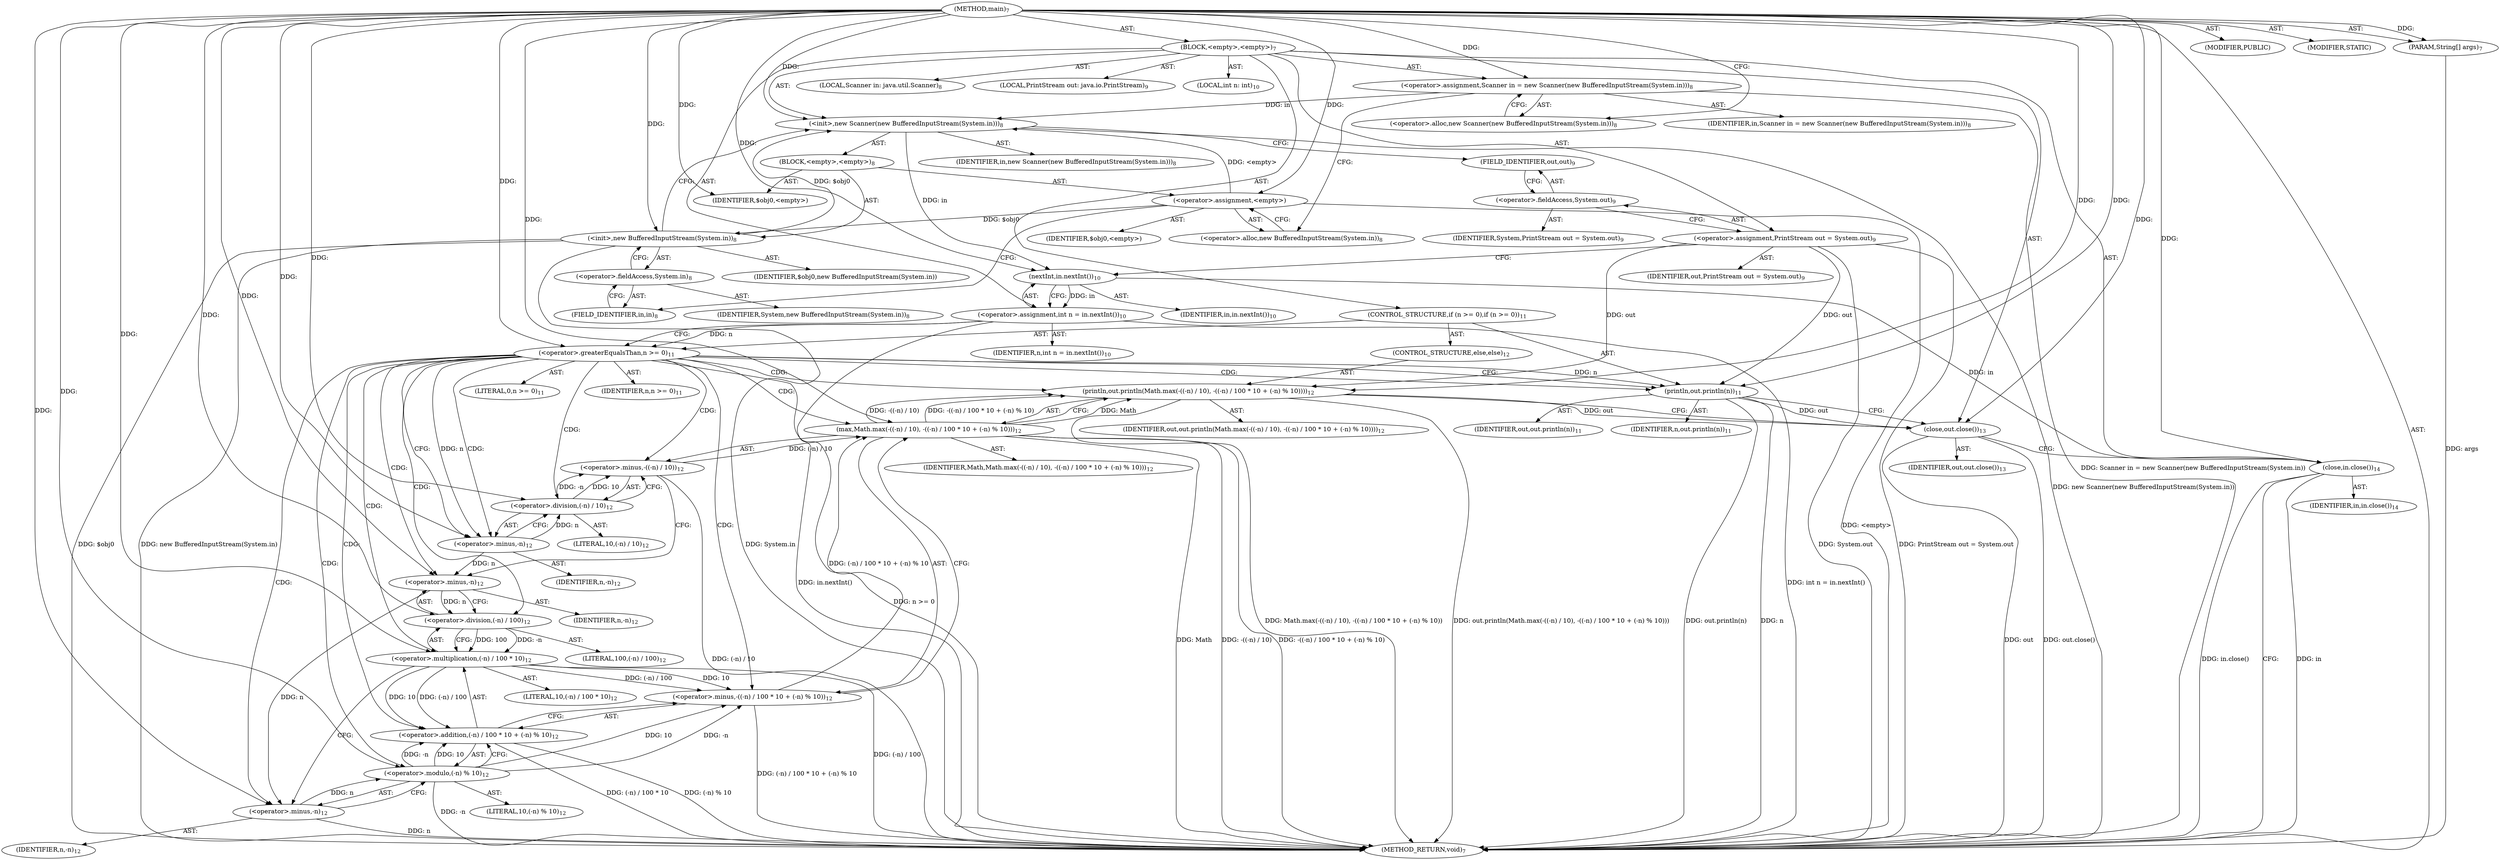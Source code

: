 digraph "main" {  
"19" [label = <(METHOD,main)<SUB>7</SUB>> ]
"20" [label = <(PARAM,String[] args)<SUB>7</SUB>> ]
"21" [label = <(BLOCK,&lt;empty&gt;,&lt;empty&gt;)<SUB>7</SUB>> ]
"4" [label = <(LOCAL,Scanner in: java.util.Scanner)<SUB>8</SUB>> ]
"22" [label = <(&lt;operator&gt;.assignment,Scanner in = new Scanner(new BufferedInputStream(System.in)))<SUB>8</SUB>> ]
"23" [label = <(IDENTIFIER,in,Scanner in = new Scanner(new BufferedInputStream(System.in)))<SUB>8</SUB>> ]
"24" [label = <(&lt;operator&gt;.alloc,new Scanner(new BufferedInputStream(System.in)))<SUB>8</SUB>> ]
"25" [label = <(&lt;init&gt;,new Scanner(new BufferedInputStream(System.in)))<SUB>8</SUB>> ]
"3" [label = <(IDENTIFIER,in,new Scanner(new BufferedInputStream(System.in)))<SUB>8</SUB>> ]
"26" [label = <(BLOCK,&lt;empty&gt;,&lt;empty&gt;)<SUB>8</SUB>> ]
"27" [label = <(&lt;operator&gt;.assignment,&lt;empty&gt;)> ]
"28" [label = <(IDENTIFIER,$obj0,&lt;empty&gt;)> ]
"29" [label = <(&lt;operator&gt;.alloc,new BufferedInputStream(System.in))<SUB>8</SUB>> ]
"30" [label = <(&lt;init&gt;,new BufferedInputStream(System.in))<SUB>8</SUB>> ]
"31" [label = <(IDENTIFIER,$obj0,new BufferedInputStream(System.in))> ]
"32" [label = <(&lt;operator&gt;.fieldAccess,System.in)<SUB>8</SUB>> ]
"33" [label = <(IDENTIFIER,System,new BufferedInputStream(System.in))<SUB>8</SUB>> ]
"34" [label = <(FIELD_IDENTIFIER,in,in)<SUB>8</SUB>> ]
"35" [label = <(IDENTIFIER,$obj0,&lt;empty&gt;)> ]
"36" [label = <(LOCAL,PrintStream out: java.io.PrintStream)<SUB>9</SUB>> ]
"37" [label = <(&lt;operator&gt;.assignment,PrintStream out = System.out)<SUB>9</SUB>> ]
"38" [label = <(IDENTIFIER,out,PrintStream out = System.out)<SUB>9</SUB>> ]
"39" [label = <(&lt;operator&gt;.fieldAccess,System.out)<SUB>9</SUB>> ]
"40" [label = <(IDENTIFIER,System,PrintStream out = System.out)<SUB>9</SUB>> ]
"41" [label = <(FIELD_IDENTIFIER,out,out)<SUB>9</SUB>> ]
"42" [label = <(LOCAL,int n: int)<SUB>10</SUB>> ]
"43" [label = <(&lt;operator&gt;.assignment,int n = in.nextInt())<SUB>10</SUB>> ]
"44" [label = <(IDENTIFIER,n,int n = in.nextInt())<SUB>10</SUB>> ]
"45" [label = <(nextInt,in.nextInt())<SUB>10</SUB>> ]
"46" [label = <(IDENTIFIER,in,in.nextInt())<SUB>10</SUB>> ]
"47" [label = <(CONTROL_STRUCTURE,if (n &gt;= 0),if (n &gt;= 0))<SUB>11</SUB>> ]
"48" [label = <(&lt;operator&gt;.greaterEqualsThan,n &gt;= 0)<SUB>11</SUB>> ]
"49" [label = <(IDENTIFIER,n,n &gt;= 0)<SUB>11</SUB>> ]
"50" [label = <(LITERAL,0,n &gt;= 0)<SUB>11</SUB>> ]
"51" [label = <(println,out.println(n))<SUB>11</SUB>> ]
"52" [label = <(IDENTIFIER,out,out.println(n))<SUB>11</SUB>> ]
"53" [label = <(IDENTIFIER,n,out.println(n))<SUB>11</SUB>> ]
"54" [label = <(CONTROL_STRUCTURE,else,else)<SUB>12</SUB>> ]
"55" [label = <(println,out.println(Math.max(-((-n) / 10), -((-n) / 100 * 10 + (-n) % 10))))<SUB>12</SUB>> ]
"56" [label = <(IDENTIFIER,out,out.println(Math.max(-((-n) / 10), -((-n) / 100 * 10 + (-n) % 10))))<SUB>12</SUB>> ]
"57" [label = <(max,Math.max(-((-n) / 10), -((-n) / 100 * 10 + (-n) % 10)))<SUB>12</SUB>> ]
"58" [label = <(IDENTIFIER,Math,Math.max(-((-n) / 10), -((-n) / 100 * 10 + (-n) % 10)))<SUB>12</SUB>> ]
"59" [label = <(&lt;operator&gt;.minus,-((-n) / 10))<SUB>12</SUB>> ]
"60" [label = <(&lt;operator&gt;.division,(-n) / 10)<SUB>12</SUB>> ]
"61" [label = <(&lt;operator&gt;.minus,-n)<SUB>12</SUB>> ]
"62" [label = <(IDENTIFIER,n,-n)<SUB>12</SUB>> ]
"63" [label = <(LITERAL,10,(-n) / 10)<SUB>12</SUB>> ]
"64" [label = <(&lt;operator&gt;.minus,-((-n) / 100 * 10 + (-n) % 10))<SUB>12</SUB>> ]
"65" [label = <(&lt;operator&gt;.addition,(-n) / 100 * 10 + (-n) % 10)<SUB>12</SUB>> ]
"66" [label = <(&lt;operator&gt;.multiplication,(-n) / 100 * 10)<SUB>12</SUB>> ]
"67" [label = <(&lt;operator&gt;.division,(-n) / 100)<SUB>12</SUB>> ]
"68" [label = <(&lt;operator&gt;.minus,-n)<SUB>12</SUB>> ]
"69" [label = <(IDENTIFIER,n,-n)<SUB>12</SUB>> ]
"70" [label = <(LITERAL,100,(-n) / 100)<SUB>12</SUB>> ]
"71" [label = <(LITERAL,10,(-n) / 100 * 10)<SUB>12</SUB>> ]
"72" [label = <(&lt;operator&gt;.modulo,(-n) % 10)<SUB>12</SUB>> ]
"73" [label = <(&lt;operator&gt;.minus,-n)<SUB>12</SUB>> ]
"74" [label = <(IDENTIFIER,n,-n)<SUB>12</SUB>> ]
"75" [label = <(LITERAL,10,(-n) % 10)<SUB>12</SUB>> ]
"76" [label = <(close,out.close())<SUB>13</SUB>> ]
"77" [label = <(IDENTIFIER,out,out.close())<SUB>13</SUB>> ]
"78" [label = <(close,in.close())<SUB>14</SUB>> ]
"79" [label = <(IDENTIFIER,in,in.close())<SUB>14</SUB>> ]
"80" [label = <(MODIFIER,PUBLIC)> ]
"81" [label = <(MODIFIER,STATIC)> ]
"82" [label = <(METHOD_RETURN,void)<SUB>7</SUB>> ]
  "19" -> "20"  [ label = "AST: "] 
  "19" -> "21"  [ label = "AST: "] 
  "19" -> "80"  [ label = "AST: "] 
  "19" -> "81"  [ label = "AST: "] 
  "19" -> "82"  [ label = "AST: "] 
  "21" -> "4"  [ label = "AST: "] 
  "21" -> "22"  [ label = "AST: "] 
  "21" -> "25"  [ label = "AST: "] 
  "21" -> "36"  [ label = "AST: "] 
  "21" -> "37"  [ label = "AST: "] 
  "21" -> "42"  [ label = "AST: "] 
  "21" -> "43"  [ label = "AST: "] 
  "21" -> "47"  [ label = "AST: "] 
  "21" -> "76"  [ label = "AST: "] 
  "21" -> "78"  [ label = "AST: "] 
  "22" -> "23"  [ label = "AST: "] 
  "22" -> "24"  [ label = "AST: "] 
  "25" -> "3"  [ label = "AST: "] 
  "25" -> "26"  [ label = "AST: "] 
  "26" -> "27"  [ label = "AST: "] 
  "26" -> "30"  [ label = "AST: "] 
  "26" -> "35"  [ label = "AST: "] 
  "27" -> "28"  [ label = "AST: "] 
  "27" -> "29"  [ label = "AST: "] 
  "30" -> "31"  [ label = "AST: "] 
  "30" -> "32"  [ label = "AST: "] 
  "32" -> "33"  [ label = "AST: "] 
  "32" -> "34"  [ label = "AST: "] 
  "37" -> "38"  [ label = "AST: "] 
  "37" -> "39"  [ label = "AST: "] 
  "39" -> "40"  [ label = "AST: "] 
  "39" -> "41"  [ label = "AST: "] 
  "43" -> "44"  [ label = "AST: "] 
  "43" -> "45"  [ label = "AST: "] 
  "45" -> "46"  [ label = "AST: "] 
  "47" -> "48"  [ label = "AST: "] 
  "47" -> "51"  [ label = "AST: "] 
  "47" -> "54"  [ label = "AST: "] 
  "48" -> "49"  [ label = "AST: "] 
  "48" -> "50"  [ label = "AST: "] 
  "51" -> "52"  [ label = "AST: "] 
  "51" -> "53"  [ label = "AST: "] 
  "54" -> "55"  [ label = "AST: "] 
  "55" -> "56"  [ label = "AST: "] 
  "55" -> "57"  [ label = "AST: "] 
  "57" -> "58"  [ label = "AST: "] 
  "57" -> "59"  [ label = "AST: "] 
  "57" -> "64"  [ label = "AST: "] 
  "59" -> "60"  [ label = "AST: "] 
  "60" -> "61"  [ label = "AST: "] 
  "60" -> "63"  [ label = "AST: "] 
  "61" -> "62"  [ label = "AST: "] 
  "64" -> "65"  [ label = "AST: "] 
  "65" -> "66"  [ label = "AST: "] 
  "65" -> "72"  [ label = "AST: "] 
  "66" -> "67"  [ label = "AST: "] 
  "66" -> "71"  [ label = "AST: "] 
  "67" -> "68"  [ label = "AST: "] 
  "67" -> "70"  [ label = "AST: "] 
  "68" -> "69"  [ label = "AST: "] 
  "72" -> "73"  [ label = "AST: "] 
  "72" -> "75"  [ label = "AST: "] 
  "73" -> "74"  [ label = "AST: "] 
  "76" -> "77"  [ label = "AST: "] 
  "78" -> "79"  [ label = "AST: "] 
  "22" -> "29"  [ label = "CFG: "] 
  "25" -> "41"  [ label = "CFG: "] 
  "37" -> "45"  [ label = "CFG: "] 
  "43" -> "48"  [ label = "CFG: "] 
  "76" -> "78"  [ label = "CFG: "] 
  "78" -> "82"  [ label = "CFG: "] 
  "24" -> "22"  [ label = "CFG: "] 
  "39" -> "37"  [ label = "CFG: "] 
  "45" -> "43"  [ label = "CFG: "] 
  "48" -> "51"  [ label = "CFG: "] 
  "48" -> "61"  [ label = "CFG: "] 
  "51" -> "76"  [ label = "CFG: "] 
  "27" -> "34"  [ label = "CFG: "] 
  "30" -> "25"  [ label = "CFG: "] 
  "41" -> "39"  [ label = "CFG: "] 
  "55" -> "76"  [ label = "CFG: "] 
  "29" -> "27"  [ label = "CFG: "] 
  "32" -> "30"  [ label = "CFG: "] 
  "57" -> "55"  [ label = "CFG: "] 
  "34" -> "32"  [ label = "CFG: "] 
  "59" -> "68"  [ label = "CFG: "] 
  "64" -> "57"  [ label = "CFG: "] 
  "60" -> "59"  [ label = "CFG: "] 
  "65" -> "64"  [ label = "CFG: "] 
  "61" -> "60"  [ label = "CFG: "] 
  "66" -> "73"  [ label = "CFG: "] 
  "72" -> "65"  [ label = "CFG: "] 
  "67" -> "66"  [ label = "CFG: "] 
  "73" -> "72"  [ label = "CFG: "] 
  "68" -> "67"  [ label = "CFG: "] 
  "19" -> "24"  [ label = "CFG: "] 
  "20" -> "82"  [ label = "DDG: args"] 
  "22" -> "82"  [ label = "DDG: Scanner in = new Scanner(new BufferedInputStream(System.in))"] 
  "27" -> "82"  [ label = "DDG: &lt;empty&gt;"] 
  "30" -> "82"  [ label = "DDG: $obj0"] 
  "30" -> "82"  [ label = "DDG: System.in"] 
  "30" -> "82"  [ label = "DDG: new BufferedInputStream(System.in)"] 
  "25" -> "82"  [ label = "DDG: new Scanner(new BufferedInputStream(System.in))"] 
  "37" -> "82"  [ label = "DDG: System.out"] 
  "37" -> "82"  [ label = "DDG: PrintStream out = System.out"] 
  "43" -> "82"  [ label = "DDG: in.nextInt()"] 
  "43" -> "82"  [ label = "DDG: int n = in.nextInt()"] 
  "48" -> "82"  [ label = "DDG: n &gt;= 0"] 
  "59" -> "82"  [ label = "DDG: (-n) / 10"] 
  "57" -> "82"  [ label = "DDG: -((-n) / 10)"] 
  "66" -> "82"  [ label = "DDG: (-n) / 100"] 
  "65" -> "82"  [ label = "DDG: (-n) / 100 * 10"] 
  "73" -> "82"  [ label = "DDG: n"] 
  "72" -> "82"  [ label = "DDG: -n"] 
  "65" -> "82"  [ label = "DDG: (-n) % 10"] 
  "64" -> "82"  [ label = "DDG: (-n) / 100 * 10 + (-n) % 10"] 
  "57" -> "82"  [ label = "DDG: -((-n) / 100 * 10 + (-n) % 10)"] 
  "55" -> "82"  [ label = "DDG: Math.max(-((-n) / 10), -((-n) / 100 * 10 + (-n) % 10))"] 
  "55" -> "82"  [ label = "DDG: out.println(Math.max(-((-n) / 10), -((-n) / 100 * 10 + (-n) % 10)))"] 
  "51" -> "82"  [ label = "DDG: n"] 
  "51" -> "82"  [ label = "DDG: out.println(n)"] 
  "76" -> "82"  [ label = "DDG: out"] 
  "76" -> "82"  [ label = "DDG: out.close()"] 
  "78" -> "82"  [ label = "DDG: in"] 
  "78" -> "82"  [ label = "DDG: in.close()"] 
  "57" -> "82"  [ label = "DDG: Math"] 
  "19" -> "20"  [ label = "DDG: "] 
  "19" -> "22"  [ label = "DDG: "] 
  "45" -> "43"  [ label = "DDG: in"] 
  "22" -> "25"  [ label = "DDG: in"] 
  "19" -> "25"  [ label = "DDG: "] 
  "27" -> "25"  [ label = "DDG: &lt;empty&gt;"] 
  "30" -> "25"  [ label = "DDG: $obj0"] 
  "55" -> "76"  [ label = "DDG: out"] 
  "51" -> "76"  [ label = "DDG: out"] 
  "19" -> "76"  [ label = "DDG: "] 
  "45" -> "78"  [ label = "DDG: in"] 
  "19" -> "78"  [ label = "DDG: "] 
  "19" -> "27"  [ label = "DDG: "] 
  "19" -> "35"  [ label = "DDG: "] 
  "25" -> "45"  [ label = "DDG: in"] 
  "19" -> "45"  [ label = "DDG: "] 
  "43" -> "48"  [ label = "DDG: n"] 
  "19" -> "48"  [ label = "DDG: "] 
  "37" -> "51"  [ label = "DDG: out"] 
  "19" -> "51"  [ label = "DDG: "] 
  "48" -> "51"  [ label = "DDG: n"] 
  "27" -> "30"  [ label = "DDG: $obj0"] 
  "19" -> "30"  [ label = "DDG: "] 
  "37" -> "55"  [ label = "DDG: out"] 
  "19" -> "55"  [ label = "DDG: "] 
  "57" -> "55"  [ label = "DDG: Math"] 
  "57" -> "55"  [ label = "DDG: -((-n) / 10)"] 
  "57" -> "55"  [ label = "DDG: -((-n) / 100 * 10 + (-n) % 10)"] 
  "19" -> "57"  [ label = "DDG: "] 
  "59" -> "57"  [ label = "DDG: (-n) / 10"] 
  "64" -> "57"  [ label = "DDG: (-n) / 100 * 10 + (-n) % 10"] 
  "60" -> "59"  [ label = "DDG: -n"] 
  "60" -> "59"  [ label = "DDG: 10"] 
  "66" -> "64"  [ label = "DDG: (-n) / 100"] 
  "66" -> "64"  [ label = "DDG: 10"] 
  "72" -> "64"  [ label = "DDG: -n"] 
  "72" -> "64"  [ label = "DDG: 10"] 
  "61" -> "60"  [ label = "DDG: n"] 
  "19" -> "60"  [ label = "DDG: "] 
  "66" -> "65"  [ label = "DDG: (-n) / 100"] 
  "66" -> "65"  [ label = "DDG: 10"] 
  "72" -> "65"  [ label = "DDG: -n"] 
  "72" -> "65"  [ label = "DDG: 10"] 
  "48" -> "61"  [ label = "DDG: n"] 
  "19" -> "61"  [ label = "DDG: "] 
  "67" -> "66"  [ label = "DDG: -n"] 
  "67" -> "66"  [ label = "DDG: 100"] 
  "19" -> "66"  [ label = "DDG: "] 
  "73" -> "72"  [ label = "DDG: n"] 
  "19" -> "72"  [ label = "DDG: "] 
  "68" -> "67"  [ label = "DDG: n"] 
  "19" -> "67"  [ label = "DDG: "] 
  "68" -> "73"  [ label = "DDG: n"] 
  "19" -> "73"  [ label = "DDG: "] 
  "61" -> "68"  [ label = "DDG: n"] 
  "19" -> "68"  [ label = "DDG: "] 
  "48" -> "68"  [ label = "CDG: "] 
  "48" -> "60"  [ label = "CDG: "] 
  "48" -> "73"  [ label = "CDG: "] 
  "48" -> "61"  [ label = "CDG: "] 
  "48" -> "64"  [ label = "CDG: "] 
  "48" -> "51"  [ label = "CDG: "] 
  "48" -> "57"  [ label = "CDG: "] 
  "48" -> "66"  [ label = "CDG: "] 
  "48" -> "72"  [ label = "CDG: "] 
  "48" -> "67"  [ label = "CDG: "] 
  "48" -> "65"  [ label = "CDG: "] 
  "48" -> "59"  [ label = "CDG: "] 
  "48" -> "55"  [ label = "CDG: "] 
}

